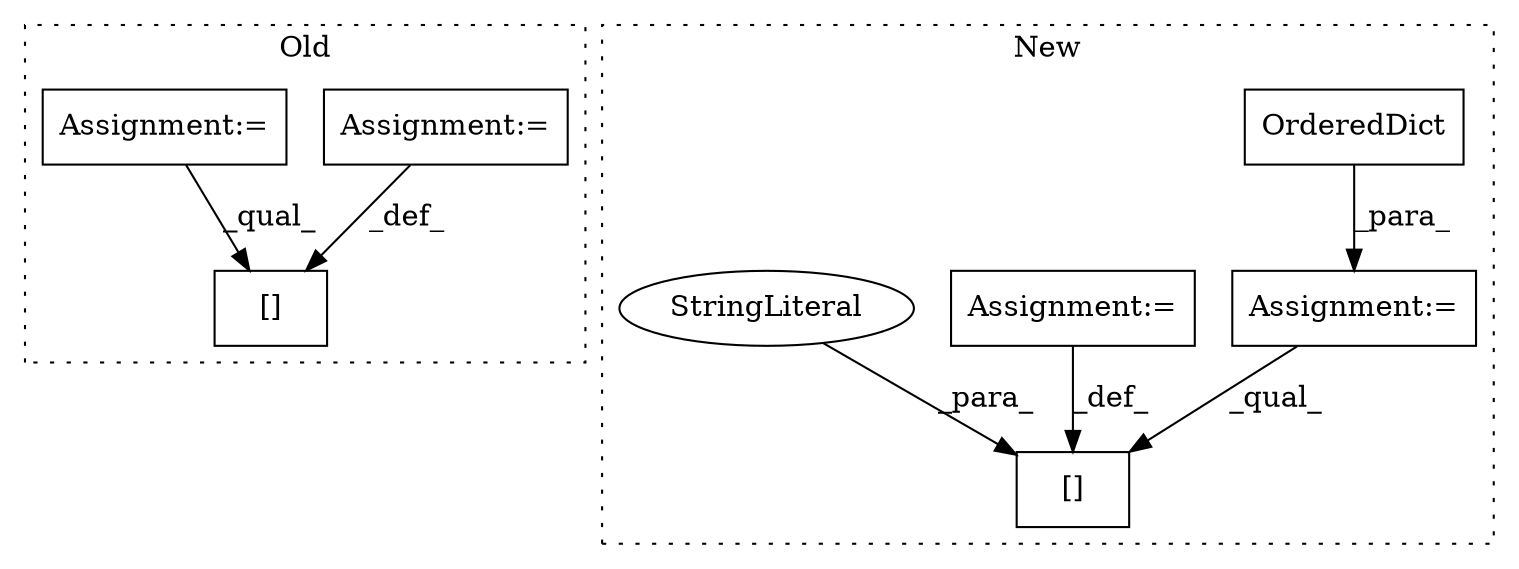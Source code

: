 digraph G {
subgraph cluster0 {
1 [label="[]" a="2" s="4755,4770" l="6,1" shape="box"];
4 [label="Assignment:=" a="7" s="4771" l="1" shape="box"];
5 [label="Assignment:=" a="7" s="4215" l="1" shape="box"];
label = "Old";
style="dotted";
}
subgraph cluster1 {
2 [label="OrderedDict" a="32" s="4837" l="13" shape="box"];
3 [label="Assignment:=" a="7" s="4836" l="1" shape="box"];
6 [label="[]" a="2" s="4856,4878" l="6,1" shape="box"];
7 [label="Assignment:=" a="7" s="4879" l="1" shape="box"];
8 [label="StringLiteral" a="45" s="4862" l="16" shape="ellipse"];
label = "New";
style="dotted";
}
2 -> 3 [label="_para_"];
3 -> 6 [label="_qual_"];
4 -> 1 [label="_def_"];
5 -> 1 [label="_qual_"];
7 -> 6 [label="_def_"];
8 -> 6 [label="_para_"];
}